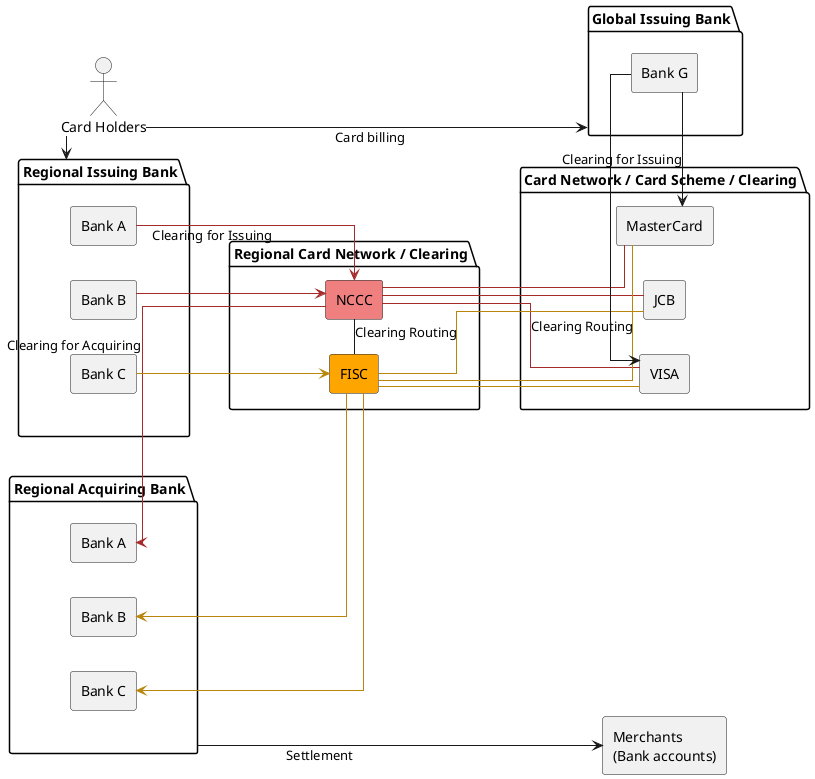 @startuml
skinparam linetype polyline
skinparam linetype ortho
left to right direction

actor "Card Holders" as user
agent "Merchants \n(Bank accounts)" as merchant
package "Card Network / Card Scheme / Clearing" as ccnet {
  agent "VISA" as visa
  agent "MasterCard" as mc
  agent "JCB" as jcb
}
package "Regional Card Network / Clearing" as ccnet_local {
  agent "NCCC" as nccc #lightcoral
  agent "FISC" as fisc #orange
}
package "Global Issuing Bank" as issuer_global {
  agent "Bank G" as issuer_global_a
}
package "Regional Issuing Bank" as issuer_local {
  agent "Bank A" as issuer_a
  agent "Bank C" as issuer_b
  agent "Bank B" as issuer_c
}
package "Regional Acquiring Bank" as acquirer_local {
  agent "Bank A" as acquirer_a
  agent "Bank C" as acquirer_b
  agent "Bank B" as acquirer_c
}

nccc - fisc: Clearing Routing
nccc --[#brown] visa: Clearing Routing
nccc --[#brown] mc
nccc --[#brown] jcb
fisc --[#darkGoldenRod] visa
fisc --[#darkGoldenRod] mc
fisc -[#darkGoldenRod] jcb

issuer_a --[#brown]> nccc: Clearing for Issuing
acquirer_a <--[#brown] nccc: Clearing for Acquiring
issuer_b --[#darkGoldenRod]> fisc
acquirer_b <--[#darkGoldenRod] fisc
issuer_c --[#brown]> nccc
acquirer_c <--[#darkGoldenRod] fisc

issuer_global_a -right-> visa
issuer_global_a -right-> mc: Clearing for Issuing

acquirer_local ---> merchant: Settlement

user --> issuer_global: Card billing
user -> issuer_local
@enduml

